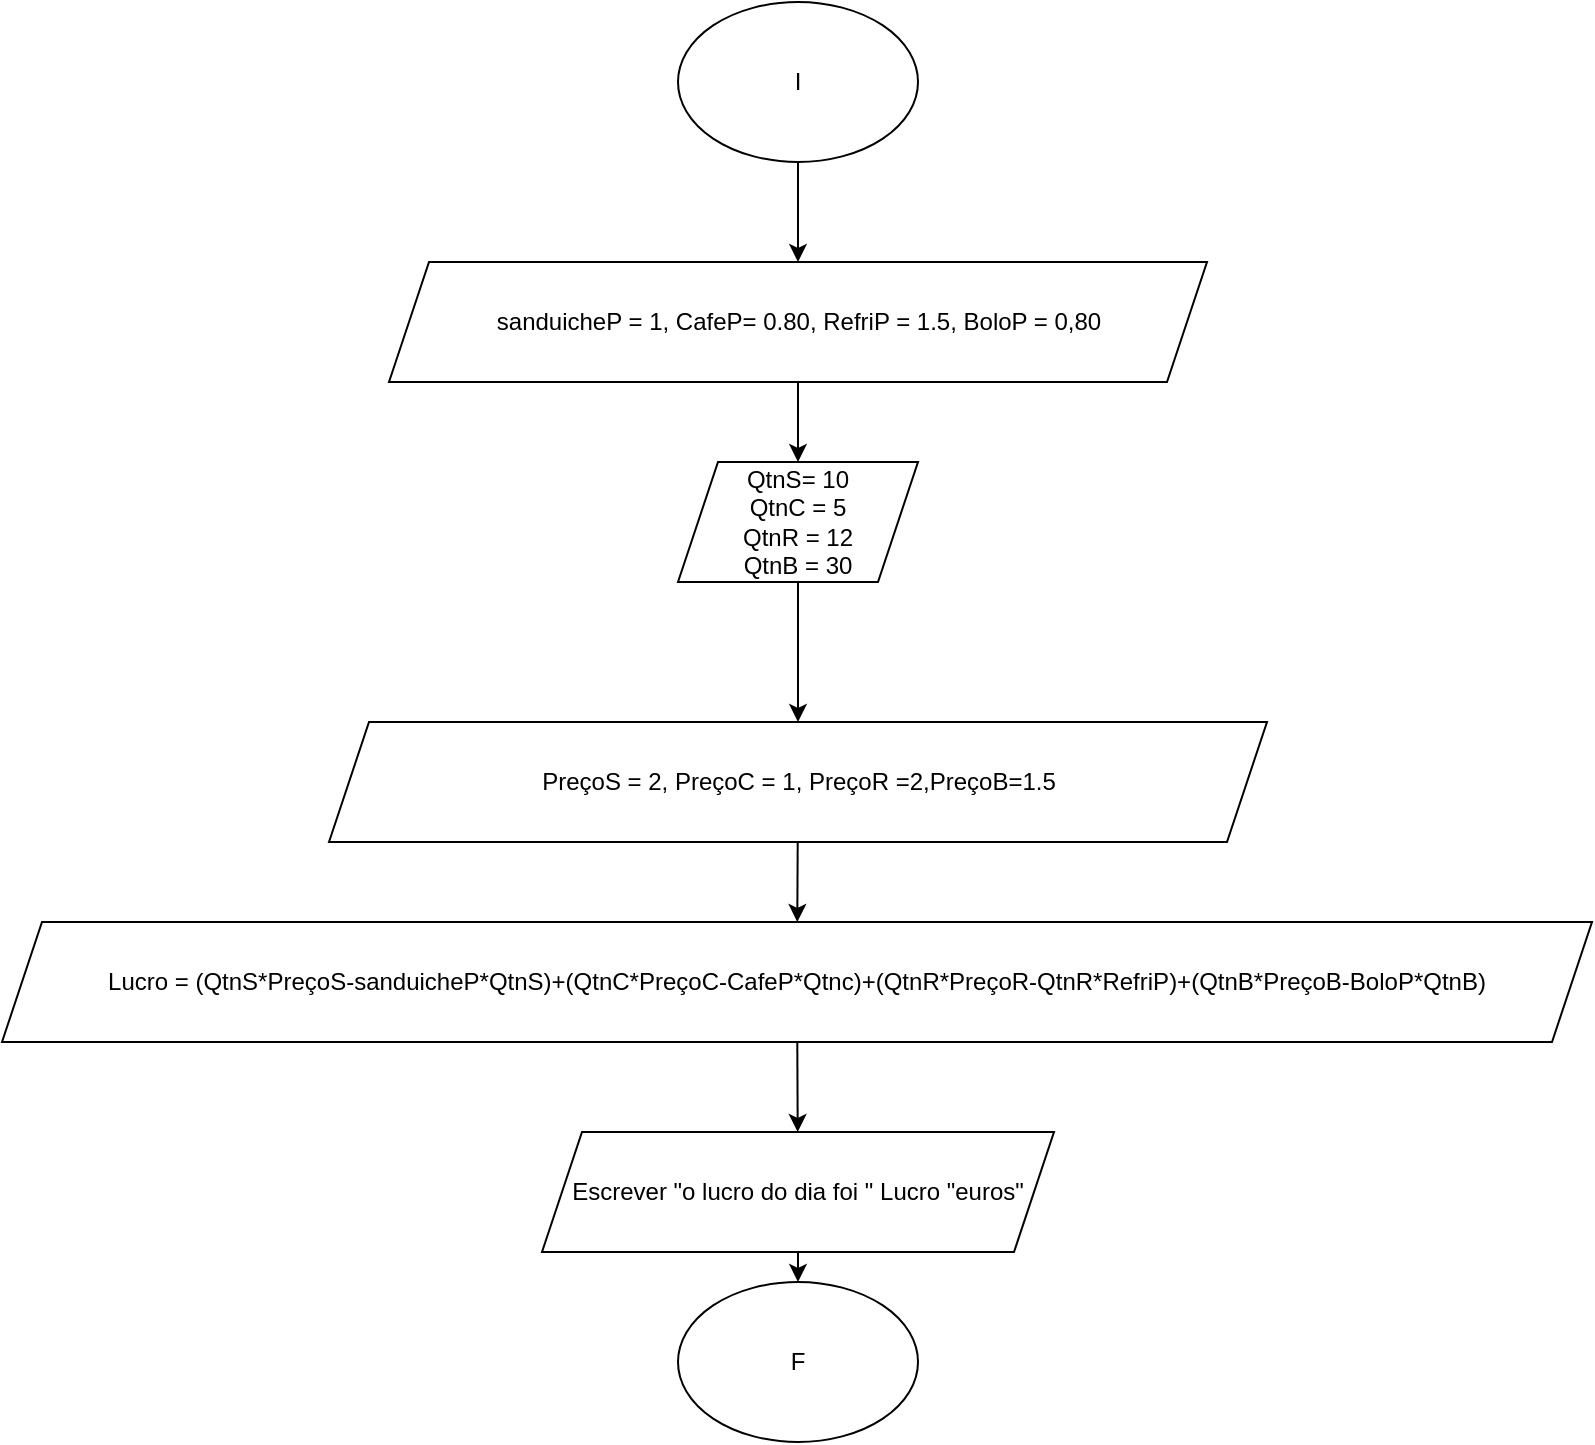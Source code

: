 <mxfile version="28.2.5">
  <diagram name="Página-1" id="PfNCsjIEstSjflY2YoCy">
    <mxGraphModel dx="1418" dy="786" grid="1" gridSize="10" guides="1" tooltips="1" connect="1" arrows="1" fold="1" page="1" pageScale="1" pageWidth="827" pageHeight="1169" math="0" shadow="0">
      <root>
        <mxCell id="0" />
        <mxCell id="1" parent="0" />
        <mxCell id="3cfWkyzvag1nJlsP3m4W-1" value="I" style="ellipse;whiteSpace=wrap;html=1;" vertex="1" parent="1">
          <mxGeometry x="354" y="20" width="120" height="80" as="geometry" />
        </mxCell>
        <mxCell id="3cfWkyzvag1nJlsP3m4W-2" value="F" style="ellipse;whiteSpace=wrap;html=1;" vertex="1" parent="1">
          <mxGeometry x="354" y="660" width="120" height="80" as="geometry" />
        </mxCell>
        <mxCell id="3cfWkyzvag1nJlsP3m4W-47" value="sanduicheP = 1, CafeP= 0.80, RefriP = 1.5, BoloP = 0,80" style="shape=parallelogram;perimeter=parallelogramPerimeter;whiteSpace=wrap;html=1;fixedSize=1;" vertex="1" parent="1">
          <mxGeometry x="209.5" y="150" width="409" height="60" as="geometry" />
        </mxCell>
        <mxCell id="3cfWkyzvag1nJlsP3m4W-70" value="QtnS= 10&lt;div&gt;QtnC = 5&lt;/div&gt;&lt;div&gt;QtnR = 12&lt;/div&gt;&lt;div&gt;QtnB = 30&lt;/div&gt;" style="shape=parallelogram;perimeter=parallelogramPerimeter;whiteSpace=wrap;html=1;fixedSize=1;" vertex="1" parent="1">
          <mxGeometry x="354" y="250" width="120" height="60" as="geometry" />
        </mxCell>
        <mxCell id="3cfWkyzvag1nJlsP3m4W-73" value="" style="endArrow=classic;html=1;rounded=0;" edge="1" parent="1" source="3cfWkyzvag1nJlsP3m4W-1" target="3cfWkyzvag1nJlsP3m4W-47">
          <mxGeometry width="50" height="50" relative="1" as="geometry">
            <mxPoint x="180" y="140" as="sourcePoint" />
            <mxPoint x="230" y="90" as="targetPoint" />
          </mxGeometry>
        </mxCell>
        <mxCell id="3cfWkyzvag1nJlsP3m4W-75" value="Lucro = (QtnS*PreçoS-sanduicheP*QtnS)+(QtnC*PreçoC-CafeP*Qtnc)+(QtnR*PreçoR-QtnR*RefriP&lt;span style=&quot;background-color: transparent; color: light-dark(rgb(0, 0, 0), rgb(255, 255, 255));&quot;&gt;)+(QtnB*PreçoB-BoloP*QtnB)&lt;/span&gt;" style="shape=parallelogram;perimeter=parallelogramPerimeter;whiteSpace=wrap;html=1;fixedSize=1;" vertex="1" parent="1">
          <mxGeometry x="16" y="480" width="795" height="60" as="geometry" />
        </mxCell>
        <mxCell id="3cfWkyzvag1nJlsP3m4W-76" value="PreçoS = 2, PreçoC = 1, PreçoR =2,PreçoB=1.5" style="shape=parallelogram;perimeter=parallelogramPerimeter;whiteSpace=wrap;html=1;fixedSize=1;" vertex="1" parent="1">
          <mxGeometry x="179.5" y="380" width="469" height="60" as="geometry" />
        </mxCell>
        <mxCell id="3cfWkyzvag1nJlsP3m4W-77" value="Escrever &quot;o lucro do dia foi &quot; Lucro &quot;euros&quot;" style="shape=parallelogram;perimeter=parallelogramPerimeter;whiteSpace=wrap;html=1;fixedSize=1;" vertex="1" parent="1">
          <mxGeometry x="286" y="585" width="256" height="60" as="geometry" />
        </mxCell>
        <mxCell id="3cfWkyzvag1nJlsP3m4W-78" value="" style="endArrow=classic;html=1;rounded=0;" edge="1" parent="1" source="3cfWkyzvag1nJlsP3m4W-47" target="3cfWkyzvag1nJlsP3m4W-70">
          <mxGeometry width="50" height="50" relative="1" as="geometry">
            <mxPoint x="530" y="310" as="sourcePoint" />
            <mxPoint x="580" y="260" as="targetPoint" />
          </mxGeometry>
        </mxCell>
        <mxCell id="3cfWkyzvag1nJlsP3m4W-79" value="" style="endArrow=classic;html=1;rounded=0;" edge="1" parent="1" source="3cfWkyzvag1nJlsP3m4W-70" target="3cfWkyzvag1nJlsP3m4W-76">
          <mxGeometry width="50" height="50" relative="1" as="geometry">
            <mxPoint x="460" y="270" as="sourcePoint" />
            <mxPoint x="460" y="310" as="targetPoint" />
          </mxGeometry>
        </mxCell>
        <mxCell id="3cfWkyzvag1nJlsP3m4W-80" value="" style="endArrow=classic;html=1;rounded=0;" edge="1" parent="1" source="3cfWkyzvag1nJlsP3m4W-76" target="3cfWkyzvag1nJlsP3m4W-75">
          <mxGeometry width="50" height="50" relative="1" as="geometry">
            <mxPoint x="440" y="420" as="sourcePoint" />
            <mxPoint x="440" y="460" as="targetPoint" />
          </mxGeometry>
        </mxCell>
        <mxCell id="3cfWkyzvag1nJlsP3m4W-81" value="" style="endArrow=classic;html=1;rounded=0;" edge="1" parent="1" source="3cfWkyzvag1nJlsP3m4W-75" target="3cfWkyzvag1nJlsP3m4W-77">
          <mxGeometry width="50" height="50" relative="1" as="geometry">
            <mxPoint x="450" y="540" as="sourcePoint" />
            <mxPoint x="450" y="580" as="targetPoint" />
          </mxGeometry>
        </mxCell>
        <mxCell id="3cfWkyzvag1nJlsP3m4W-82" value="" style="endArrow=classic;html=1;rounded=0;" edge="1" parent="1" source="3cfWkyzvag1nJlsP3m4W-77" target="3cfWkyzvag1nJlsP3m4W-2">
          <mxGeometry width="50" height="50" relative="1" as="geometry">
            <mxPoint x="430" y="630" as="sourcePoint" />
            <mxPoint x="430" y="670" as="targetPoint" />
          </mxGeometry>
        </mxCell>
      </root>
    </mxGraphModel>
  </diagram>
</mxfile>
